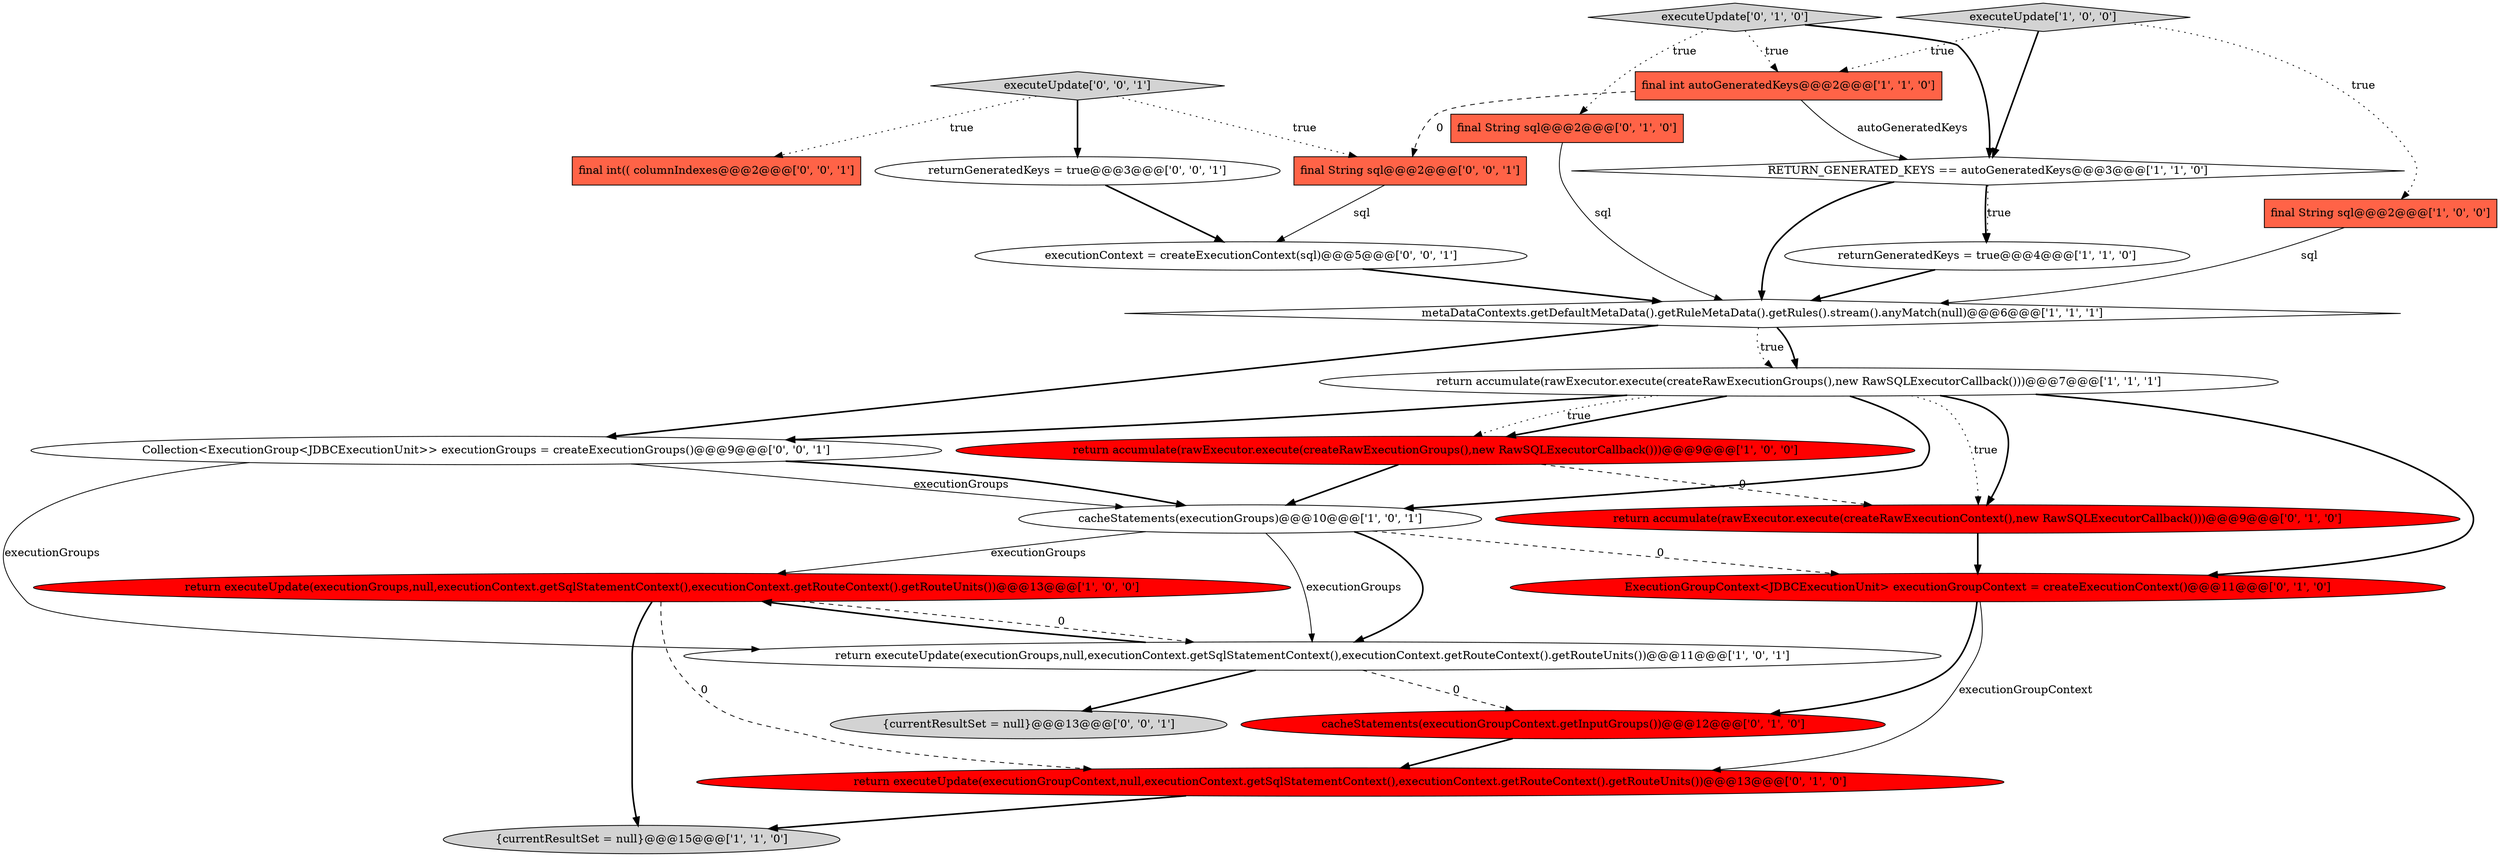 digraph {
4 [style = filled, label = "return executeUpdate(executionGroups,null,executionContext.getSqlStatementContext(),executionContext.getRouteContext().getRouteUnits())@@@13@@@['1', '0', '0']", fillcolor = red, shape = ellipse image = "AAA1AAABBB1BBB"];
15 [style = filled, label = "return accumulate(rawExecutor.execute(createRawExecutionContext(),new RawSQLExecutorCallback()))@@@9@@@['0', '1', '0']", fillcolor = red, shape = ellipse image = "AAA1AAABBB2BBB"];
8 [style = filled, label = "cacheStatements(executionGroups)@@@10@@@['1', '0', '1']", fillcolor = white, shape = ellipse image = "AAA0AAABBB1BBB"];
22 [style = filled, label = "executionContext = createExecutionContext(sql)@@@5@@@['0', '0', '1']", fillcolor = white, shape = ellipse image = "AAA0AAABBB3BBB"];
23 [style = filled, label = "returnGeneratedKeys = true@@@3@@@['0', '0', '1']", fillcolor = white, shape = ellipse image = "AAA0AAABBB3BBB"];
1 [style = filled, label = "return accumulate(rawExecutor.execute(createRawExecutionGroups(),new RawSQLExecutorCallback()))@@@7@@@['1', '1', '1']", fillcolor = white, shape = ellipse image = "AAA0AAABBB1BBB"];
9 [style = filled, label = "returnGeneratedKeys = true@@@4@@@['1', '1', '0']", fillcolor = white, shape = ellipse image = "AAA0AAABBB1BBB"];
17 [style = filled, label = "executeUpdate['0', '1', '0']", fillcolor = lightgray, shape = diamond image = "AAA0AAABBB2BBB"];
3 [style = filled, label = "final int autoGeneratedKeys@@@2@@@['1', '1', '0']", fillcolor = tomato, shape = box image = "AAA0AAABBB1BBB"];
11 [style = filled, label = "executeUpdate['1', '0', '0']", fillcolor = lightgray, shape = diamond image = "AAA0AAABBB1BBB"];
16 [style = filled, label = "return executeUpdate(executionGroupContext,null,executionContext.getSqlStatementContext(),executionContext.getRouteContext().getRouteUnits())@@@13@@@['0', '1', '0']", fillcolor = red, shape = ellipse image = "AAA1AAABBB2BBB"];
18 [style = filled, label = "{currentResultSet = null}@@@13@@@['0', '0', '1']", fillcolor = lightgray, shape = ellipse image = "AAA0AAABBB3BBB"];
0 [style = filled, label = "return accumulate(rawExecutor.execute(createRawExecutionGroups(),new RawSQLExecutorCallback()))@@@9@@@['1', '0', '0']", fillcolor = red, shape = ellipse image = "AAA1AAABBB1BBB"];
2 [style = filled, label = "final String sql@@@2@@@['1', '0', '0']", fillcolor = tomato, shape = box image = "AAA0AAABBB1BBB"];
10 [style = filled, label = "return executeUpdate(executionGroups,null,executionContext.getSqlStatementContext(),executionContext.getRouteContext().getRouteUnits())@@@11@@@['1', '0', '1']", fillcolor = white, shape = ellipse image = "AAA0AAABBB1BBB"];
13 [style = filled, label = "cacheStatements(executionGroupContext.getInputGroups())@@@12@@@['0', '1', '0']", fillcolor = red, shape = ellipse image = "AAA1AAABBB2BBB"];
14 [style = filled, label = "final String sql@@@2@@@['0', '1', '0']", fillcolor = tomato, shape = box image = "AAA0AAABBB2BBB"];
12 [style = filled, label = "ExecutionGroupContext<JDBCExecutionUnit> executionGroupContext = createExecutionContext()@@@11@@@['0', '1', '0']", fillcolor = red, shape = ellipse image = "AAA1AAABBB2BBB"];
6 [style = filled, label = "RETURN_GENERATED_KEYS == autoGeneratedKeys@@@3@@@['1', '1', '0']", fillcolor = white, shape = diamond image = "AAA0AAABBB1BBB"];
5 [style = filled, label = "{currentResultSet = null}@@@15@@@['1', '1', '0']", fillcolor = lightgray, shape = ellipse image = "AAA0AAABBB1BBB"];
19 [style = filled, label = "final int(( columnIndexes@@@2@@@['0', '0', '1']", fillcolor = tomato, shape = box image = "AAA0AAABBB3BBB"];
24 [style = filled, label = "Collection<ExecutionGroup<JDBCExecutionUnit>> executionGroups = createExecutionGroups()@@@9@@@['0', '0', '1']", fillcolor = white, shape = ellipse image = "AAA0AAABBB3BBB"];
21 [style = filled, label = "final String sql@@@2@@@['0', '0', '1']", fillcolor = tomato, shape = box image = "AAA0AAABBB3BBB"];
20 [style = filled, label = "executeUpdate['0', '0', '1']", fillcolor = lightgray, shape = diamond image = "AAA0AAABBB3BBB"];
7 [style = filled, label = "metaDataContexts.getDefaultMetaData().getRuleMetaData().getRules().stream().anyMatch(null)@@@6@@@['1', '1', '1']", fillcolor = white, shape = diamond image = "AAA0AAABBB1BBB"];
10->18 [style = bold, label=""];
21->22 [style = solid, label="sql"];
2->7 [style = solid, label="sql"];
8->10 [style = bold, label=""];
8->4 [style = solid, label="executionGroups"];
7->1 [style = bold, label=""];
1->8 [style = bold, label=""];
4->16 [style = dashed, label="0"];
3->21 [style = dashed, label="0"];
17->6 [style = bold, label=""];
1->15 [style = bold, label=""];
11->6 [style = bold, label=""];
17->14 [style = dotted, label="true"];
0->15 [style = dashed, label="0"];
3->6 [style = solid, label="autoGeneratedKeys"];
8->12 [style = dashed, label="0"];
20->21 [style = dotted, label="true"];
1->0 [style = bold, label=""];
10->13 [style = dashed, label="0"];
9->7 [style = bold, label=""];
14->7 [style = solid, label="sql"];
17->3 [style = dotted, label="true"];
13->16 [style = bold, label=""];
22->7 [style = bold, label=""];
8->10 [style = solid, label="executionGroups"];
12->13 [style = bold, label=""];
7->24 [style = bold, label=""];
11->2 [style = dotted, label="true"];
23->22 [style = bold, label=""];
20->23 [style = bold, label=""];
6->9 [style = dotted, label="true"];
1->24 [style = bold, label=""];
1->15 [style = dotted, label="true"];
0->8 [style = bold, label=""];
1->12 [style = bold, label=""];
10->4 [style = bold, label=""];
24->8 [style = solid, label="executionGroups"];
16->5 [style = bold, label=""];
20->19 [style = dotted, label="true"];
15->12 [style = bold, label=""];
1->0 [style = dotted, label="true"];
12->16 [style = solid, label="executionGroupContext"];
24->8 [style = bold, label=""];
6->9 [style = bold, label=""];
6->7 [style = bold, label=""];
7->1 [style = dotted, label="true"];
4->10 [style = dashed, label="0"];
11->3 [style = dotted, label="true"];
4->5 [style = bold, label=""];
24->10 [style = solid, label="executionGroups"];
}
